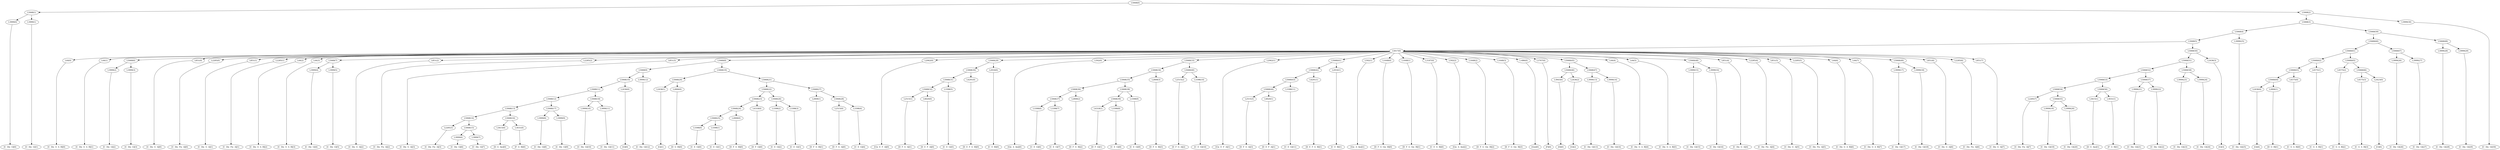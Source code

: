 digraph sample{
"L3999(0)"->"[C  Dis  G](0)"
"L3999(1)"->"[C  Dis  G](1)"
"L5068(1)"->"L3999(0)"
"L5068(1)"->"L3999(1)"
"L44(0)"->"[C  Dis  G  A  B](0)"
"L44(1)"->"[C  Dis  G  A  B](1)"
"L3999(2)"->"[C  Dis  G](2)"
"L3999(3)"->"[C  Dis  G](3)"
"L5068(6)"->"L3999(2)"
"L5068(6)"->"L3999(3)"
"L851(0)"->"[C  Dis  G  A](0)"
"L2285(0)"->"[C  Dis  Fis  A](0)"
"L851(1)"->"[C  Dis  G  A](1)"
"L2285(1)"->"[C  Dis  Fis  A](1)"
"L44(2)"->"[C  Dis  G  A  B](2)"
"L44(3)"->"[C  Dis  G  A  B](3)"
"L3999(4)"->"[C  Dis  G](4)"
"L3999(5)"->"[C  Dis  G](5)"
"L5068(7)"->"L3999(4)"
"L5068(7)"->"L3999(5)"
"L851(2)"->"[C  Dis  G  A](2)"
"L2285(2)"->"[C  Dis  Fis  A](2)"
"L851(3)"->"[C  Dis  G  A](3)"
"L2285(3)"->"[C  Dis  Fis  A](3)"
"L3999(6)"->"[C  Dis  G](6)"
"L3999(7)"->"[C  Dis  G](7)"
"L5068(15)"->"L3999(6)"
"L5068(15)"->"L3999(7)"
"L5068(14)"->"L2285(3)"
"L5068(14)"->"L5068(15)"
"L3615(0)"->"[D  G  Ais](0)"
"L3031(0)"->"[F  G  B](0)"
"L5068(16)"->"L3615(0)"
"L5068(16)"->"L3031(0)"
"L5068(13)"->"L5068(14)"
"L5068(13)"->"L5068(16)"
"L3999(8)"->"[C  Dis  G](8)"
"L3999(9)"->"[C  Dis  G](9)"
"L5068(17)"->"L3999(8)"
"L5068(17)"->"L3999(9)"
"L5068(12)"->"L5068(13)"
"L5068(12)"->"L5068(17)"
"L3999(10)"->"[C  Dis  G](10)"
"L3999(11)"->"[C  Dis  G](11)"
"L5068(18)"->"L3999(10)"
"L5068(18)"->"L3999(11)"
"L5068(11)"->"L5068(12)"
"L5068(11)"->"L5068(18)"
"L2436(0)"->"[G](0)"
"L5068(10)"->"L5068(11)"
"L5068(10)"->"L2436(0)"
"L3999(12)"->"[C  Dis  G](12)"
"L5068(9)"->"L5068(10)"
"L5068(9)"->"L3999(12)"
"L2436(1)"->"[G](1)"
"L2806(0)"->"[D  G  B](0)"
"L5068(20)"->"L2436(1)"
"L5068(20)"->"L2806(0)"
"L3398(0)"->"[C  E  G](0)"
"L3398(1)"->"[C  E  G](1)"
"L5068(25)"->"L3398(0)"
"L5068(25)"->"L3398(1)"
"L2808(0)"->"[D  F  G  B](0)"
"L5068(24)"->"L5068(25)"
"L5068(24)"->"L2808(0)"
"L4318(0)"->"[D  F  G](0)"
"L5068(23)"->"L5068(24)"
"L5068(23)"->"L4318(0)"
"L3398(2)"->"[C  E  G](2)"
"L3398(3)"->"[C  E  G](3)"
"L5068(26)"->"L3398(2)"
"L5068(26)"->"L3398(3)"
"L5068(22)"->"L5068(23)"
"L5068(22)"->"L5068(26)"
"L2808(1)"->"[D  F  G  B](1)"
"L2515(0)"->"[D  F  G  A](0)"
"L3398(4)"->"[C  E  G](4)"
"L5068(28)"->"L2515(0)"
"L5068(28)"->"L3398(4)"
"L5068(27)"->"L2808(1)"
"L5068(27)"->"L5068(28)"
"L5068(21)"->"L5068(22)"
"L5068(21)"->"L5068(27)"
"L5068(19)"->"L5068(20)"
"L5068(19)"->"L5068(21)"
"L5068(8)"->"L5068(9)"
"L5068(8)"->"L5068(19)"
"L2062(0)"->"[Cis  E  F  A](0)"
"L2515(1)"->"[D  F  G  A](1)"
"L4820(0)"->"[D  E  F  A](0)"
"L5068(32)"->"L2515(1)"
"L5068(32)"->"L4820(0)"
"L3398(5)"->"[C  E  G](5)"
"L5068(31)"->"L5068(32)"
"L5068(31)"->"L3398(5)"
"L4291(0)"->"[D  E  F  G  B](0)"
"L5068(30)"->"L5068(31)"
"L5068(30)"->"L4291(0)"
"L2916(0)"->"[C  E  B](0)"
"L5068(29)"->"L5068(30)"
"L5068(29)"->"L2916(0)"
"L592(0)"->"[Gis  A  Ais](0)"
"L3398(6)"->"[C  E  G](6)"
"L3398(7)"->"[C  E  G](7)"
"L5068(37)"->"L3398(6)"
"L5068(37)"->"L3398(7)"
"L2808(2)"->"[D  F  G  B](2)"
"L5068(36)"->"L5068(37)"
"L5068(36)"->"L2808(2)"
"L4318(1)"->"[D  F  G](1)"
"L3398(8)"->"[C  E  G](8)"
"L5068(39)"->"L4318(1)"
"L5068(39)"->"L3398(8)"
"L3398(9)"->"[C  E  G](9)"
"L5068(38)"->"L5068(39)"
"L5068(38)"->"L3398(9)"
"L5068(35)"->"L5068(36)"
"L5068(35)"->"L5068(38)"
"L2808(3)"->"[D  F  G  B](3)"
"L5068(34)"->"L5068(35)"
"L5068(34)"->"L2808(3)"
"L2515(2)"->"[D  F  G  A](2)"
"L3398(10)"->"[C  E  G](10)"
"L5068(40)"->"L2515(2)"
"L5068(40)"->"L3398(10)"
"L5068(33)"->"L5068(34)"
"L5068(33)"->"L5068(40)"
"L2062(1)"->"[Cis  E  F  A](1)"
"L2515(3)"->"[D  F  G  A](3)"
"L4820(1)"->"[D  E  F  A](1)"
"L5068(44)"->"L2515(3)"
"L5068(44)"->"L4820(1)"
"L3398(11)"->"[C  E  G](11)"
"L5068(43)"->"L5068(44)"
"L5068(43)"->"L3398(11)"
"L4291(1)"->"[D  E  F  G  B](1)"
"L5068(42)"->"L5068(43)"
"L5068(42)"->"L4291(1)"
"L2916(1)"->"[C  E  B](1)"
"L5068(41)"->"L5068(42)"
"L5068(41)"->"L2916(1)"
"L592(1)"->"[Gis  A  Ais](1)"
"L1648(0)"->"[D  F  G  Gis  B](0)"
"L1648(1)"->"[D  F  G  Gis  B](1)"
"L3187(0)"->"[C  E  G  B](0)"
"L592(2)"->"[Gis  A  Ais](2)"
"L1648(2)"->"[D  F  G  Gis  B](2)"
"L1648(3)"->"[D  F  G  Gis  B](3)"
"L-686(0)"->"[Gis](0)"
"L3767(0)"->"[F](0)"
"L3943(0)"->"[D](0)"
"L2436(2)"->"[G](2)"
"L5068(46)"->"L3943(0)"
"L5068(46)"->"L2436(2)"
"L3999(13)"->"[C  Dis  G](13)"
"L3999(14)"->"[C  Dis  G](14)"
"L5068(47)"->"L3999(13)"
"L5068(47)"->"L3999(14)"
"L5068(45)"->"L5068(46)"
"L5068(45)"->"L5068(47)"
"L44(4)"->"[C  Dis  G  A  B](4)"
"L44(5)"->"[C  Dis  G  A  B](5)"
"L3999(15)"->"[C  Dis  G](15)"
"L3999(16)"->"[C  Dis  G](16)"
"L5068(48)"->"L3999(15)"
"L5068(48)"->"L3999(16)"
"L851(4)"->"[C  Dis  G  A](4)"
"L2285(4)"->"[C  Dis  Fis  A](4)"
"L851(5)"->"[C  Dis  G  A](5)"
"L2285(5)"->"[C  Dis  Fis  A](5)"
"L44(6)"->"[C  Dis  G  A  B](6)"
"L44(7)"->"[C  Dis  G  A  B](7)"
"L3999(17)"->"[C  Dis  G](17)"
"L3999(18)"->"[C  Dis  G](18)"
"L5068(49)"->"L3999(17)"
"L5068(49)"->"L3999(18)"
"L851(6)"->"[C  Dis  G  A](6)"
"L2285(6)"->"[C  Dis  Fis  A](6)"
"L851(7)"->"[C  Dis  G  A](7)"
"L5017(0)"->"L44(0)"
"L5017(0)"->"L44(1)"
"L5017(0)"->"L5068(6)"
"L5017(0)"->"L851(0)"
"L5017(0)"->"L2285(0)"
"L5017(0)"->"L851(1)"
"L5017(0)"->"L2285(1)"
"L5017(0)"->"L44(2)"
"L5017(0)"->"L44(3)"
"L5017(0)"->"L5068(7)"
"L5017(0)"->"L851(2)"
"L5017(0)"->"L2285(2)"
"L5017(0)"->"L851(3)"
"L5017(0)"->"L5068(8)"
"L5017(0)"->"L2062(0)"
"L5017(0)"->"L5068(29)"
"L5017(0)"->"L592(0)"
"L5017(0)"->"L5068(33)"
"L5017(0)"->"L2062(1)"
"L5017(0)"->"L5068(41)"
"L5017(0)"->"L592(1)"
"L5017(0)"->"L1648(0)"
"L5017(0)"->"L1648(1)"
"L5017(0)"->"L3187(0)"
"L5017(0)"->"L592(2)"
"L5017(0)"->"L1648(2)"
"L5017(0)"->"L1648(3)"
"L5017(0)"->"L-686(0)"
"L5017(0)"->"L3767(0)"
"L5017(0)"->"L5068(45)"
"L5017(0)"->"L44(4)"
"L5017(0)"->"L44(5)"
"L5017(0)"->"L5068(48)"
"L5017(0)"->"L851(4)"
"L5017(0)"->"L2285(4)"
"L5017(0)"->"L851(5)"
"L5017(0)"->"L2285(5)"
"L5017(0)"->"L44(6)"
"L5017(0)"->"L44(7)"
"L5017(0)"->"L5068(49)"
"L5017(0)"->"L851(6)"
"L5017(0)"->"L2285(6)"
"L5017(0)"->"L851(7)"
"L2285(7)"->"[C  Dis  Fis  A](7)"
"L3999(19)"->"[C  Dis  G](19)"
"L3999(20)"->"[C  Dis  G](20)"
"L5068(55)"->"L3999(19)"
"L5068(55)"->"L3999(20)"
"L5068(54)"->"L2285(7)"
"L5068(54)"->"L5068(55)"
"L3615(1)"->"[D  G  Ais](1)"
"L3031(1)"->"[F  G  B](1)"
"L5068(56)"->"L3615(1)"
"L5068(56)"->"L3031(1)"
"L5068(53)"->"L5068(54)"
"L5068(53)"->"L5068(56)"
"L3999(21)"->"[C  Dis  G](21)"
"L3999(22)"->"[C  Dis  G](22)"
"L5068(57)"->"L3999(21)"
"L5068(57)"->"L3999(22)"
"L5068(52)"->"L5068(53)"
"L5068(52)"->"L5068(57)"
"L3999(23)"->"[C  Dis  G](23)"
"L3999(24)"->"[C  Dis  G](24)"
"L5068(58)"->"L3999(23)"
"L5068(58)"->"L3999(24)"
"L5068(51)"->"L5068(52)"
"L5068(51)"->"L5068(58)"
"L2436(3)"->"[G](3)"
"L5068(50)"->"L5068(51)"
"L5068(50)"->"L2436(3)"
"L5068(5)"->"L5017(0)"
"L5068(5)"->"L5068(50)"
"L3999(25)"->"[C  Dis  G](25)"
"L5068(4)"->"L5068(5)"
"L5068(4)"->"L3999(25)"
"L2436(4)"->"[G](4)"
"L2806(1)"->"[D  G  B](1)"
"L5068(64)"->"L2436(4)"
"L5068(64)"->"L2806(1)"
"L4575(0)"->"[C  G  A  B](0)"
"L5068(63)"->"L5068(64)"
"L5068(63)"->"L4575(0)"
"L4575(1)"->"[C  G  A  B](1)"
"L5068(62)"->"L5068(63)"
"L5068(62)"->"L4575(1)"
"L4575(2)"->"[C  G  A  B](2)"
"L4575(3)"->"[C  G  A  B](3)"
"L2423(0)"->"[C](0)"
"L5068(66)"->"L4575(3)"
"L5068(66)"->"L2423(0)"
"L5068(65)"->"L4575(2)"
"L5068(65)"->"L5068(66)"
"L5068(61)"->"L5068(62)"
"L5068(61)"->"L5068(65)"
"L3999(26)"->"[C  Dis  G](26)"
"L3999(27)"->"[C  Dis  G](27)"
"L5068(67)"->"L3999(26)"
"L5068(67)"->"L3999(27)"
"L5068(60)"->"L5068(61)"
"L5068(60)"->"L5068(67)"
"L3999(28)"->"[C  Dis  G](28)"
"L3999(29)"->"[C  Dis  G](29)"
"L5068(68)"->"L3999(28)"
"L5068(68)"->"L3999(29)"
"L5068(59)"->"L5068(60)"
"L5068(59)"->"L5068(68)"
"L5068(3)"->"L5068(4)"
"L5068(3)"->"L5068(59)"
"L3999(30)"->"[C  Dis  G](30)"
"L5068(2)"->"L5068(3)"
"L5068(2)"->"L3999(30)"
"L5068(0)"->"L5068(1)"
"L5068(0)"->"L5068(2)"
{rank = min; "L5068(0)"}
{rank = same; "L5068(1)"; "L5068(2)";}
{rank = same; "L3999(0)"; "L3999(1)"; "L5068(3)"; "L3999(30)";}
{rank = same; "L5068(4)"; "L5068(59)";}
{rank = same; "L5068(5)"; "L3999(25)"; "L5068(60)"; "L5068(68)";}
{rank = same; "L5017(0)"; "L5068(50)"; "L5068(61)"; "L5068(67)"; "L3999(28)"; "L3999(29)";}
{rank = same; "L44(0)"; "L44(1)"; "L5068(6)"; "L851(0)"; "L2285(0)"; "L851(1)"; "L2285(1)"; "L44(2)"; "L44(3)"; "L5068(7)"; "L851(2)"; "L2285(2)"; "L851(3)"; "L5068(8)"; "L2062(0)"; "L5068(29)"; "L592(0)"; "L5068(33)"; "L2062(1)"; "L5068(41)"; "L592(1)"; "L1648(0)"; "L1648(1)"; "L3187(0)"; "L592(2)"; "L1648(2)"; "L1648(3)"; "L-686(0)"; "L3767(0)"; "L5068(45)"; "L44(4)"; "L44(5)"; "L5068(48)"; "L851(4)"; "L2285(4)"; "L851(5)"; "L2285(5)"; "L44(6)"; "L44(7)"; "L5068(49)"; "L851(6)"; "L2285(6)"; "L851(7)"; "L5068(51)"; "L2436(3)"; "L5068(62)"; "L5068(65)"; "L3999(26)"; "L3999(27)";}
{rank = same; "L3999(2)"; "L3999(3)"; "L3999(4)"; "L3999(5)"; "L5068(9)"; "L5068(19)"; "L5068(30)"; "L2916(0)"; "L5068(34)"; "L5068(40)"; "L5068(42)"; "L2916(1)"; "L5068(46)"; "L5068(47)"; "L3999(15)"; "L3999(16)"; "L3999(17)"; "L3999(18)"; "L5068(52)"; "L5068(58)"; "L5068(63)"; "L4575(1)"; "L4575(2)"; "L5068(66)";}
{rank = same; "L5068(10)"; "L3999(12)"; "L5068(20)"; "L5068(21)"; "L5068(31)"; "L4291(0)"; "L5068(35)"; "L2808(3)"; "L2515(2)"; "L3398(10)"; "L5068(43)"; "L4291(1)"; "L3943(0)"; "L2436(2)"; "L3999(13)"; "L3999(14)"; "L5068(53)"; "L5068(57)"; "L3999(23)"; "L3999(24)"; "L5068(64)"; "L4575(0)"; "L4575(3)"; "L2423(0)";}
{rank = same; "L5068(11)"; "L2436(0)"; "L2436(1)"; "L2806(0)"; "L5068(22)"; "L5068(27)"; "L5068(32)"; "L3398(5)"; "L5068(36)"; "L5068(38)"; "L5068(44)"; "L3398(11)"; "L5068(54)"; "L5068(56)"; "L3999(21)"; "L3999(22)"; "L2436(4)"; "L2806(1)";}
{rank = same; "L5068(12)"; "L5068(18)"; "L5068(23)"; "L5068(26)"; "L2808(1)"; "L5068(28)"; "L2515(1)"; "L4820(0)"; "L5068(37)"; "L2808(2)"; "L5068(39)"; "L3398(9)"; "L2515(3)"; "L4820(1)"; "L2285(7)"; "L5068(55)"; "L3615(1)"; "L3031(1)";}
{rank = same; "L5068(13)"; "L5068(17)"; "L3999(10)"; "L3999(11)"; "L5068(24)"; "L4318(0)"; "L3398(2)"; "L3398(3)"; "L2515(0)"; "L3398(4)"; "L3398(6)"; "L3398(7)"; "L4318(1)"; "L3398(8)"; "L3999(19)"; "L3999(20)";}
{rank = same; "L5068(14)"; "L5068(16)"; "L3999(8)"; "L3999(9)"; "L5068(25)"; "L2808(0)";}
{rank = same; "L2285(3)"; "L5068(15)"; "L3615(0)"; "L3031(0)"; "L3398(0)"; "L3398(1)";}
{rank = same; "L3999(6)"; "L3999(7)";}
{rank = max; "[C  Dis  Fis  A](0)"; "[C  Dis  Fis  A](1)"; "[C  Dis  Fis  A](2)"; "[C  Dis  Fis  A](3)"; "[C  Dis  Fis  A](4)"; "[C  Dis  Fis  A](5)"; "[C  Dis  Fis  A](6)"; "[C  Dis  Fis  A](7)"; "[C  Dis  G  A  B](0)"; "[C  Dis  G  A  B](1)"; "[C  Dis  G  A  B](2)"; "[C  Dis  G  A  B](3)"; "[C  Dis  G  A  B](4)"; "[C  Dis  G  A  B](5)"; "[C  Dis  G  A  B](6)"; "[C  Dis  G  A  B](7)"; "[C  Dis  G  A](0)"; "[C  Dis  G  A](1)"; "[C  Dis  G  A](2)"; "[C  Dis  G  A](3)"; "[C  Dis  G  A](4)"; "[C  Dis  G  A](5)"; "[C  Dis  G  A](6)"; "[C  Dis  G  A](7)"; "[C  Dis  G](0)"; "[C  Dis  G](1)"; "[C  Dis  G](10)"; "[C  Dis  G](11)"; "[C  Dis  G](12)"; "[C  Dis  G](13)"; "[C  Dis  G](14)"; "[C  Dis  G](15)"; "[C  Dis  G](16)"; "[C  Dis  G](17)"; "[C  Dis  G](18)"; "[C  Dis  G](19)"; "[C  Dis  G](2)"; "[C  Dis  G](20)"; "[C  Dis  G](21)"; "[C  Dis  G](22)"; "[C  Dis  G](23)"; "[C  Dis  G](24)"; "[C  Dis  G](25)"; "[C  Dis  G](26)"; "[C  Dis  G](27)"; "[C  Dis  G](28)"; "[C  Dis  G](29)"; "[C  Dis  G](3)"; "[C  Dis  G](30)"; "[C  Dis  G](4)"; "[C  Dis  G](5)"; "[C  Dis  G](6)"; "[C  Dis  G](7)"; "[C  Dis  G](8)"; "[C  Dis  G](9)"; "[C  E  B](0)"; "[C  E  B](1)"; "[C  E  G  B](0)"; "[C  E  G](0)"; "[C  E  G](1)"; "[C  E  G](10)"; "[C  E  G](11)"; "[C  E  G](2)"; "[C  E  G](3)"; "[C  E  G](4)"; "[C  E  G](5)"; "[C  E  G](6)"; "[C  E  G](7)"; "[C  E  G](8)"; "[C  E  G](9)"; "[C  G  A  B](0)"; "[C  G  A  B](1)"; "[C  G  A  B](2)"; "[C  G  A  B](3)"; "[C](0)"; "[Cis  E  F  A](0)"; "[Cis  E  F  A](1)"; "[D  E  F  A](0)"; "[D  E  F  A](1)"; "[D  E  F  G  B](0)"; "[D  E  F  G  B](1)"; "[D  F  G  A](0)"; "[D  F  G  A](1)"; "[D  F  G  A](2)"; "[D  F  G  A](3)"; "[D  F  G  B](0)"; "[D  F  G  B](1)"; "[D  F  G  B](2)"; "[D  F  G  B](3)"; "[D  F  G  Gis  B](0)"; "[D  F  G  Gis  B](1)"; "[D  F  G  Gis  B](2)"; "[D  F  G  Gis  B](3)"; "[D  F  G](0)"; "[D  F  G](1)"; "[D  G  Ais](0)"; "[D  G  Ais](1)"; "[D  G  B](0)"; "[D  G  B](1)"; "[D](0)"; "[F  G  B](0)"; "[F  G  B](1)"; "[F](0)"; "[G](0)"; "[G](1)"; "[G](2)"; "[G](3)"; "[G](4)"; "[Gis  A  Ais](0)"; "[Gis  A  Ais](1)"; "[Gis  A  Ais](2)"; "[Gis](0)";}
}